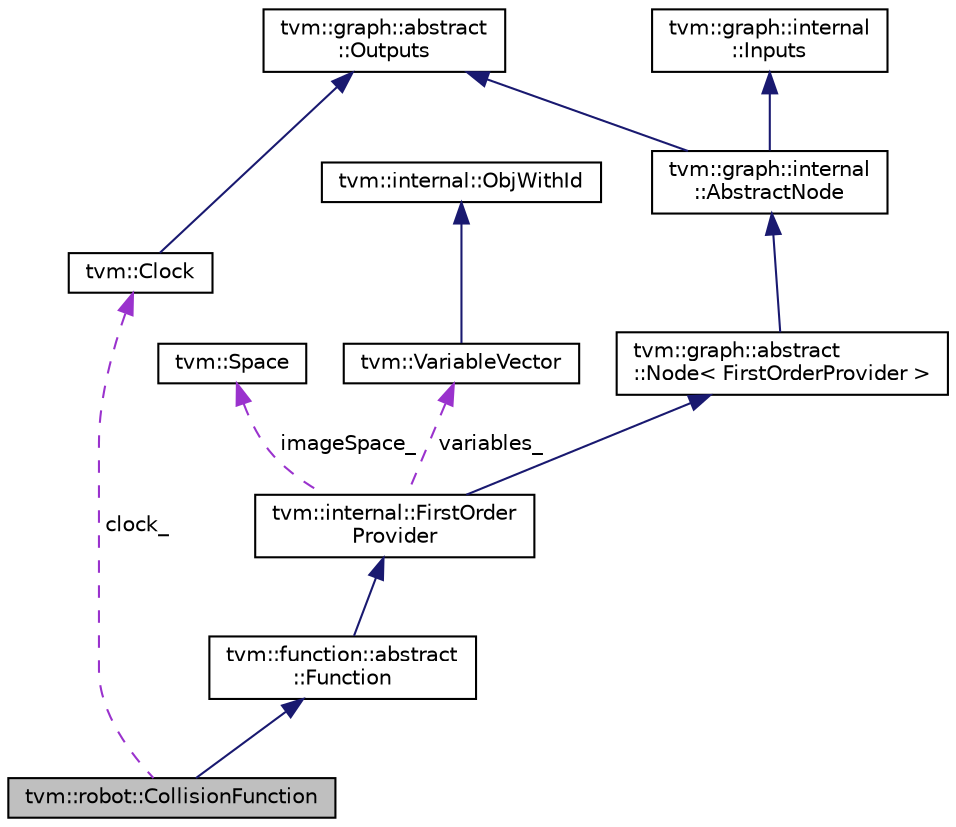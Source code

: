 digraph "tvm::robot::CollisionFunction"
{
  edge [fontname="Helvetica",fontsize="10",labelfontname="Helvetica",labelfontsize="10"];
  node [fontname="Helvetica",fontsize="10",shape=record];
  Node7 [label="tvm::robot::CollisionFunction",height=0.2,width=0.4,color="black", fillcolor="grey75", style="filled", fontcolor="black"];
  Node8 -> Node7 [dir="back",color="midnightblue",fontsize="10",style="solid",fontname="Helvetica"];
  Node8 [label="tvm::function::abstract\l::Function",height=0.2,width=0.4,color="black", fillcolor="white", style="filled",URL="$classtvm_1_1function_1_1abstract_1_1Function.html"];
  Node9 -> Node8 [dir="back",color="midnightblue",fontsize="10",style="solid",fontname="Helvetica"];
  Node9 [label="tvm::internal::FirstOrder\lProvider",height=0.2,width=0.4,color="black", fillcolor="white", style="filled",URL="$classtvm_1_1internal_1_1FirstOrderProvider.html"];
  Node10 -> Node9 [dir="back",color="midnightblue",fontsize="10",style="solid",fontname="Helvetica"];
  Node10 [label="tvm::graph::abstract\l::Node\< FirstOrderProvider \>",height=0.2,width=0.4,color="black", fillcolor="white", style="filled",URL="$classtvm_1_1graph_1_1abstract_1_1Node.html"];
  Node11 -> Node10 [dir="back",color="midnightblue",fontsize="10",style="solid",fontname="Helvetica"];
  Node11 [label="tvm::graph::internal\l::AbstractNode",height=0.2,width=0.4,color="black", fillcolor="white", style="filled",URL="$classtvm_1_1graph_1_1internal_1_1AbstractNode.html"];
  Node12 -> Node11 [dir="back",color="midnightblue",fontsize="10",style="solid",fontname="Helvetica"];
  Node12 [label="tvm::graph::internal\l::Inputs",height=0.2,width=0.4,color="black", fillcolor="white", style="filled",URL="$classtvm_1_1graph_1_1internal_1_1Inputs.html"];
  Node13 -> Node11 [dir="back",color="midnightblue",fontsize="10",style="solid",fontname="Helvetica"];
  Node13 [label="tvm::graph::abstract\l::Outputs",height=0.2,width=0.4,color="black", fillcolor="white", style="filled",URL="$classtvm_1_1graph_1_1abstract_1_1Outputs.html"];
  Node14 -> Node9 [dir="back",color="darkorchid3",fontsize="10",style="dashed",label=" imageSpace_" ,fontname="Helvetica"];
  Node14 [label="tvm::Space",height=0.2,width=0.4,color="black", fillcolor="white", style="filled",URL="$classtvm_1_1Space.html"];
  Node15 -> Node9 [dir="back",color="darkorchid3",fontsize="10",style="dashed",label=" variables_" ,fontname="Helvetica"];
  Node15 [label="tvm::VariableVector",height=0.2,width=0.4,color="black", fillcolor="white", style="filled",URL="$classtvm_1_1VariableVector.html"];
  Node16 -> Node15 [dir="back",color="midnightblue",fontsize="10",style="solid",fontname="Helvetica"];
  Node16 [label="tvm::internal::ObjWithId",height=0.2,width=0.4,color="black", fillcolor="white", style="filled",URL="$classtvm_1_1internal_1_1ObjWithId.html"];
  Node17 -> Node7 [dir="back",color="darkorchid3",fontsize="10",style="dashed",label=" clock_" ,fontname="Helvetica"];
  Node17 [label="tvm::Clock",height=0.2,width=0.4,color="black", fillcolor="white", style="filled",URL="$classtvm_1_1Clock.html"];
  Node13 -> Node17 [dir="back",color="midnightblue",fontsize="10",style="solid",fontname="Helvetica"];
}
